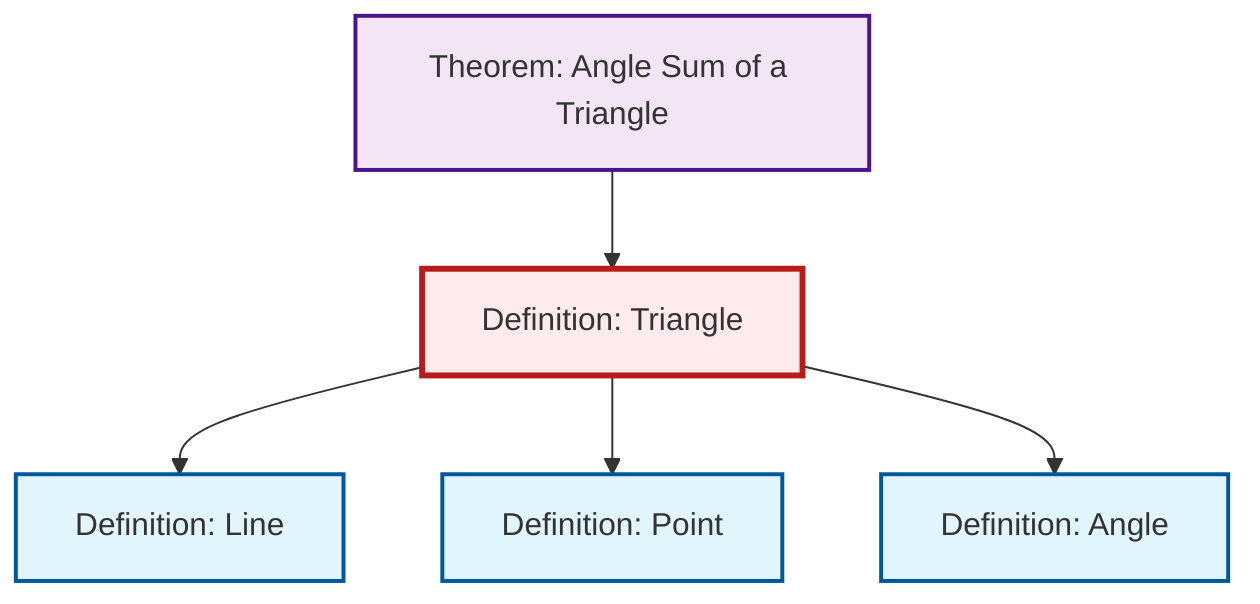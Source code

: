 graph TD
    classDef definition fill:#e1f5fe,stroke:#01579b,stroke-width:2px
    classDef theorem fill:#f3e5f5,stroke:#4a148c,stroke-width:2px
    classDef axiom fill:#fff3e0,stroke:#e65100,stroke-width:2px
    classDef example fill:#e8f5e9,stroke:#1b5e20,stroke-width:2px
    classDef current fill:#ffebee,stroke:#b71c1c,stroke-width:3px
    def-angle["Definition: Angle"]:::definition
    def-line["Definition: Line"]:::definition
    def-point["Definition: Point"]:::definition
    def-triangle["Definition: Triangle"]:::definition
    thm-angle-sum-triangle["Theorem: Angle Sum of a Triangle"]:::theorem
    def-triangle --> def-line
    thm-angle-sum-triangle --> def-triangle
    def-triangle --> def-point
    def-triangle --> def-angle
    class def-triangle current